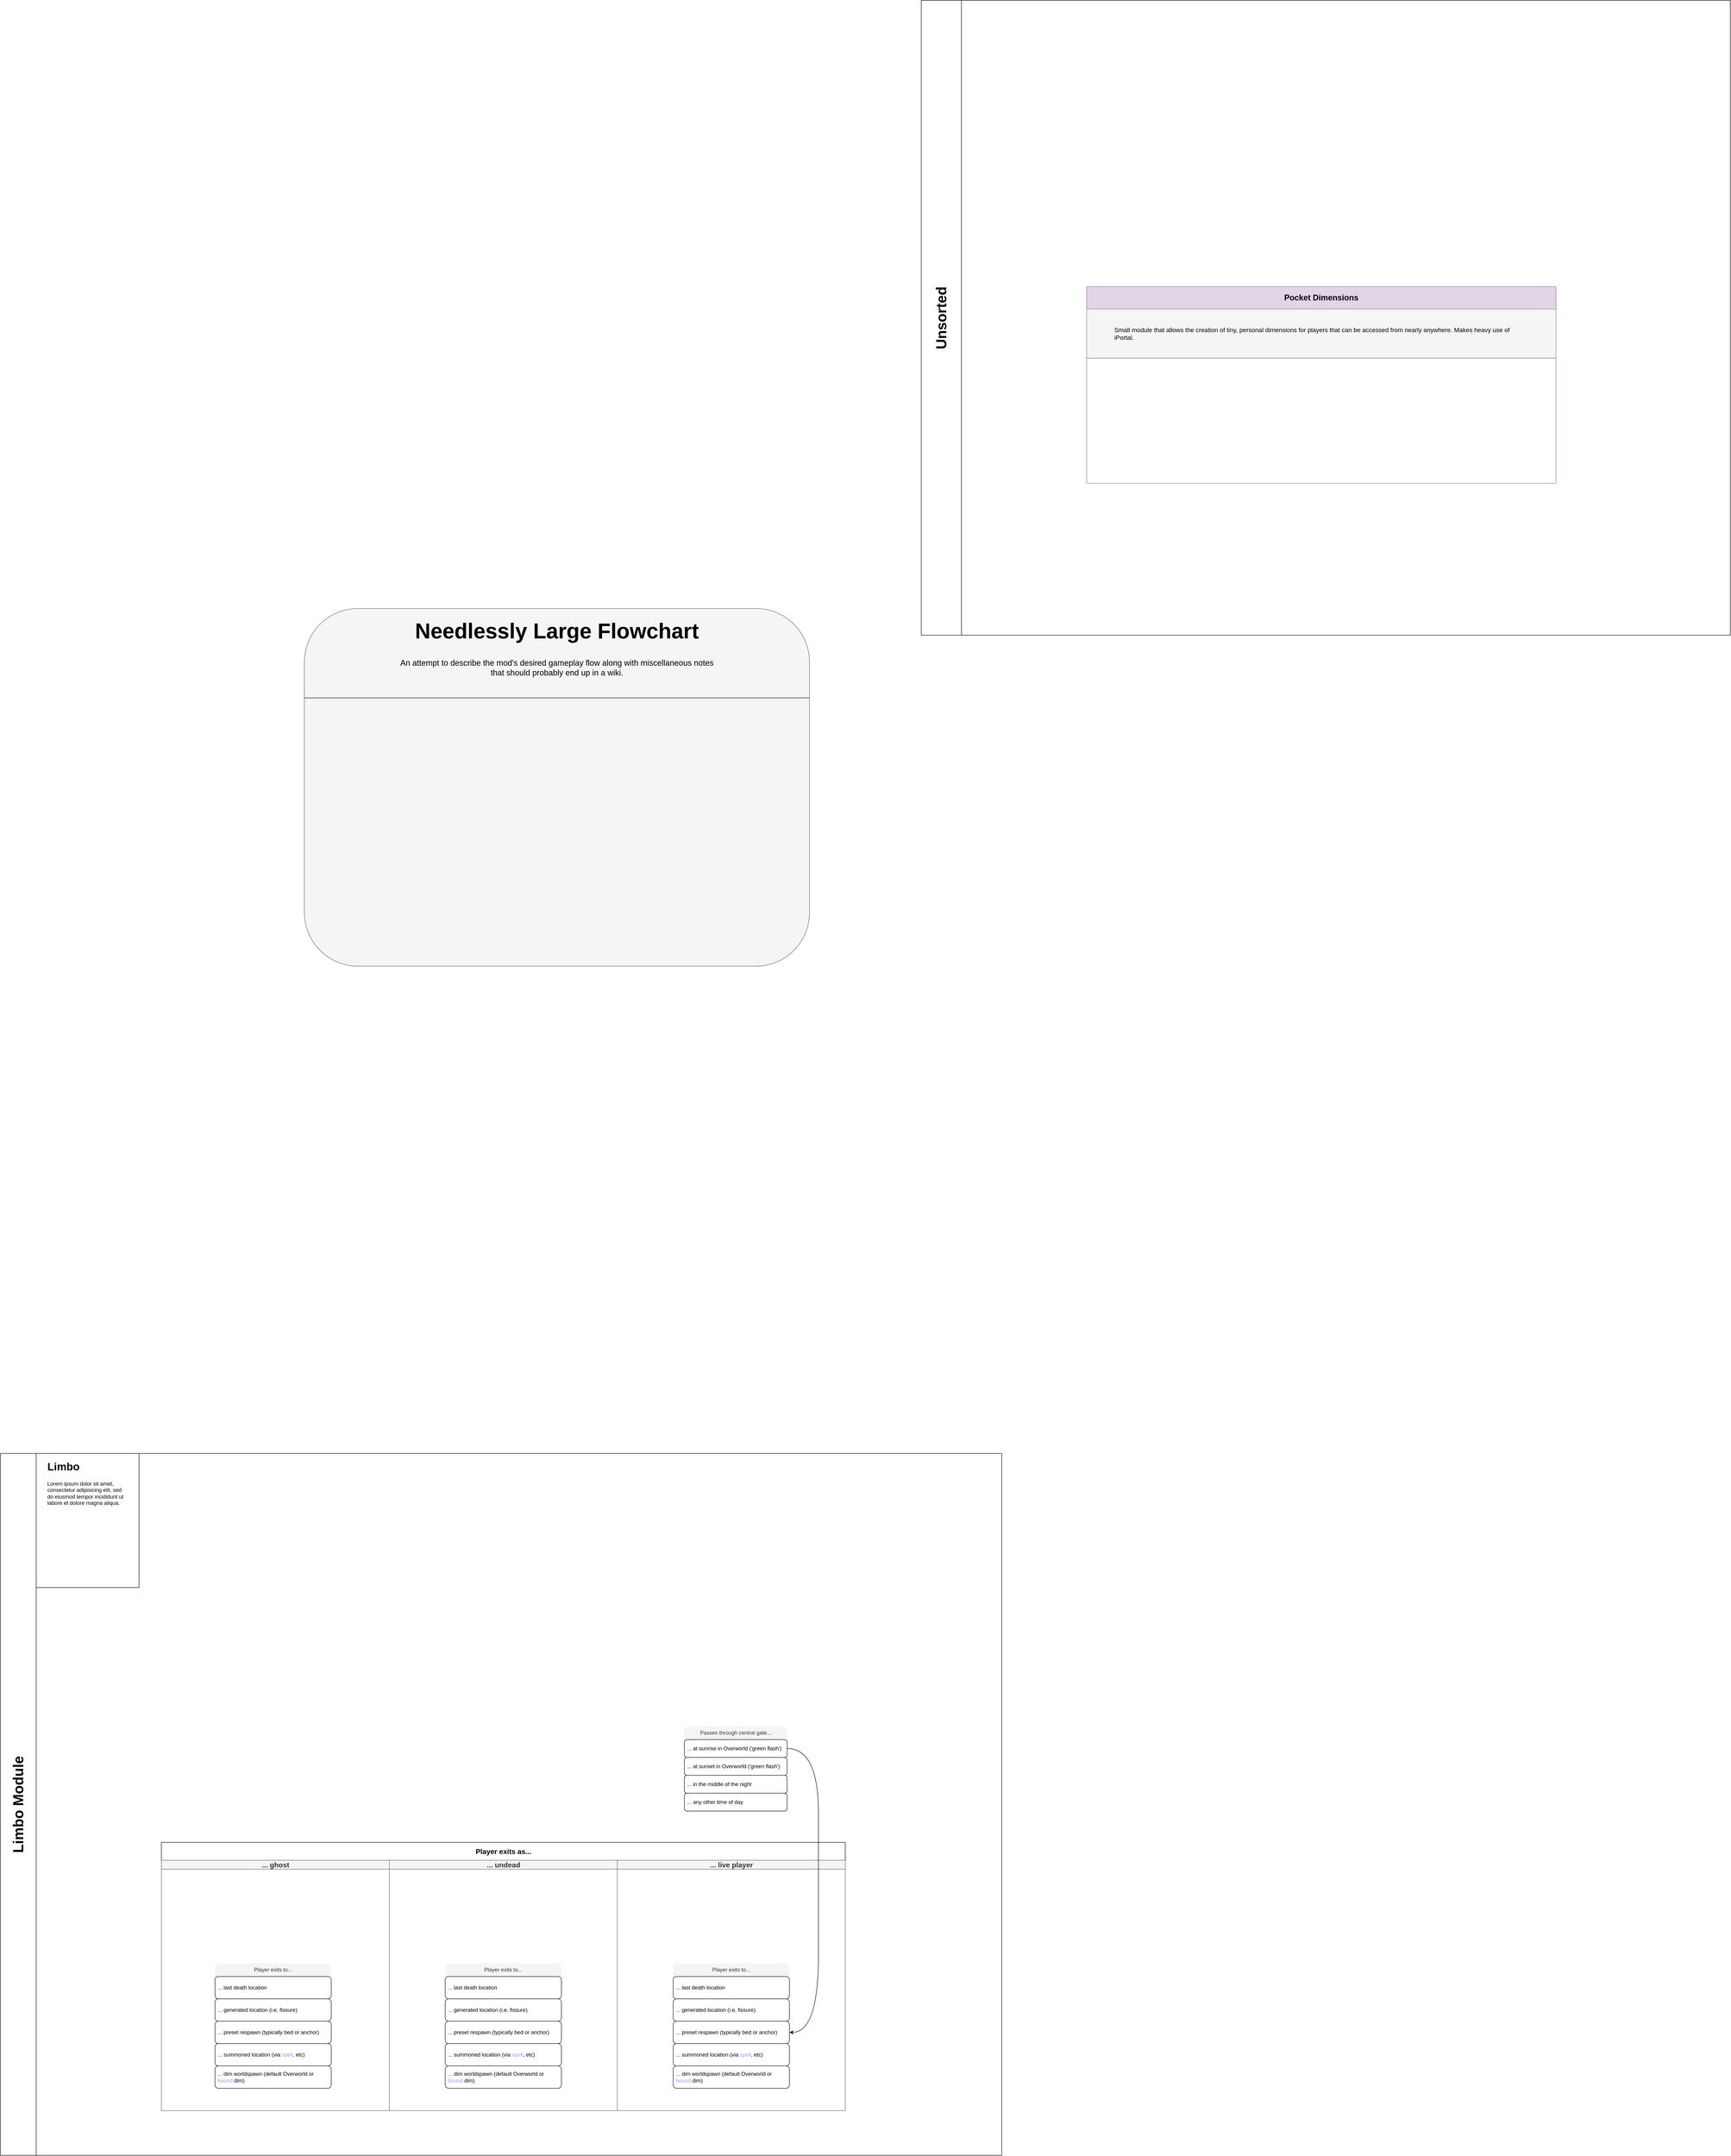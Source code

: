 <mxfile version="24.0.2" type="github">
  <diagram name="Page-1" id="ru8x-6SEYgcmRr3bDYl3">
    <mxGraphModel dx="3903" dy="7333" grid="1" gridSize="10" guides="1" tooltips="1" connect="1" arrows="1" fold="1" page="1" pageScale="1" pageWidth="850" pageHeight="1100" math="0" shadow="0">
      <root>
        <mxCell id="0" />
        <mxCell id="1" parent="0" />
        <mxCell id="hJwXs7jUDwG8n3oh1j8G-1" value="&lt;div style=&quot;font-size: 32px;&quot;&gt;Limbo Module&lt;/div&gt;" style="swimlane;horizontal=0;whiteSpace=wrap;html=1;startSize=80;" vertex="1" parent="1">
          <mxGeometry x="-720" y="-1760" width="2240" height="1570" as="geometry" />
        </mxCell>
        <mxCell id="r1Zy6kbpca9WmV-mYbv3-1" value="&lt;div style=&quot;font-size: 13px;&quot;&gt;&lt;font style=&quot;font-size: 16px;&quot;&gt;Player exits as...&lt;/font&gt;&lt;/div&gt;" style="swimlane;childLayout=stackLayout;resizeParent=1;resizeParentMax=0;startSize=40;html=1;" parent="hJwXs7jUDwG8n3oh1j8G-1" vertex="1">
          <mxGeometry x="360" y="870" width="1530" height="600" as="geometry" />
        </mxCell>
        <mxCell id="r1Zy6kbpca9WmV-mYbv3-2" value="&lt;div style=&quot;font-size: 13px;&quot;&gt;&lt;font style=&quot;font-size: 16px;&quot;&gt;... ghost&lt;/font&gt;&lt;/div&gt;" style="swimlane;startSize=20;html=1;fillColor=#f5f5f5;fontColor=#333333;strokeColor=#666666;" parent="r1Zy6kbpca9WmV-mYbv3-1" vertex="1">
          <mxGeometry y="40" width="510" height="560" as="geometry" />
        </mxCell>
        <mxCell id="r1Zy6kbpca9WmV-mYbv3-15" value="&lt;div&gt;Player exits to...&lt;/div&gt;" style="swimlane;fontStyle=0;childLayout=stackLayout;horizontal=1;startSize=30;horizontalStack=0;resizeParent=1;resizeParentMax=0;resizeLast=0;collapsible=1;marginBottom=0;whiteSpace=wrap;html=1;rounded=1;glass=0;strokeColor=none;fillColor=#f5f5f5;fontColor=#333333;" parent="r1Zy6kbpca9WmV-mYbv3-2" vertex="1">
          <mxGeometry x="120" y="230" width="260" height="280" as="geometry">
            <mxRectangle x="580" y="230" width="110" height="30" as="alternateBounds" />
          </mxGeometry>
        </mxCell>
        <mxCell id="r1Zy6kbpca9WmV-mYbv3-16" value="... last death location" style="text;align=left;verticalAlign=middle;spacingLeft=4;spacingRight=4;overflow=hidden;points=[[0,0.5],[1,0.5]];portConstraint=eastwest;rotatable=0;whiteSpace=wrap;html=1;rounded=1;comic=0;strokeColor=default;imageWidth=24;imageAspect=1;" parent="r1Zy6kbpca9WmV-mYbv3-15" vertex="1">
          <mxGeometry y="30" width="260" height="50" as="geometry" />
        </mxCell>
        <mxCell id="r1Zy6kbpca9WmV-mYbv3-17" value="&lt;div&gt;... generated location (i.e, fissure)&lt;br&gt;&lt;/div&gt;" style="text;strokeColor=default;fillColor=none;align=left;verticalAlign=middle;spacingLeft=4;spacingRight=4;overflow=hidden;points=[[0,0.5],[1,0.5]];portConstraint=eastwest;rotatable=0;whiteSpace=wrap;html=1;rounded=1;" parent="r1Zy6kbpca9WmV-mYbv3-15" vertex="1">
          <mxGeometry y="80" width="260" height="50" as="geometry" />
        </mxCell>
        <mxCell id="r1Zy6kbpca9WmV-mYbv3-18" value="&lt;div style=&quot;&quot;&gt;... preset respawn &lt;font style=&quot;font-size: 12px;&quot;&gt;(typically bed or anchor)&lt;/font&gt;&lt;/div&gt;" style="text;strokeColor=default;fillColor=none;align=left;verticalAlign=middle;spacingLeft=4;spacingRight=4;overflow=hidden;points=[[0,0.5],[1,0.5]];portConstraint=eastwest;rotatable=0;whiteSpace=wrap;html=1;rounded=1;" parent="r1Zy6kbpca9WmV-mYbv3-15" vertex="1">
          <mxGeometry y="130" width="260" height="50" as="geometry" />
        </mxCell>
        <mxCell id="r1Zy6kbpca9WmV-mYbv3-19" value="&lt;div&gt;... summoned location (via &lt;font color=&quot;#9999ff&quot;&gt;spell&lt;/font&gt;, etc)&lt;br&gt;&lt;/div&gt;" style="text;strokeColor=default;fillColor=none;align=left;verticalAlign=middle;spacingLeft=4;spacingRight=4;overflow=hidden;points=[[0,0.5],[1,0.5]];portConstraint=eastwest;rotatable=0;whiteSpace=wrap;html=1;rounded=1;" parent="r1Zy6kbpca9WmV-mYbv3-15" vertex="1">
          <mxGeometry y="180" width="260" height="50" as="geometry" />
        </mxCell>
        <mxCell id="r1Zy6kbpca9WmV-mYbv3-20" value="&lt;div&gt;... dim worldspawn (default Overworld or &lt;font color=&quot;#9999ff&quot;&gt;bound &lt;/font&gt;dim)&lt;/div&gt;" style="text;strokeColor=default;fillColor=none;align=left;verticalAlign=middle;spacingLeft=4;spacingRight=4;overflow=hidden;points=[[0,0.5],[1,0.5]];portConstraint=eastwest;rotatable=0;whiteSpace=wrap;html=1;rounded=1;" parent="r1Zy6kbpca9WmV-mYbv3-15" vertex="1">
          <mxGeometry y="230" width="260" height="50" as="geometry" />
        </mxCell>
        <mxCell id="r1Zy6kbpca9WmV-mYbv3-3" value="&lt;div style=&quot;font-size: 13px;&quot;&gt;&lt;font style=&quot;font-size: 16px;&quot;&gt;... undead&lt;/font&gt;&lt;/div&gt;" style="swimlane;startSize=20;html=1;fillColor=#f5f5f5;fontColor=#333333;strokeColor=#666666;" parent="r1Zy6kbpca9WmV-mYbv3-1" vertex="1">
          <mxGeometry x="510" y="40" width="510" height="560" as="geometry" />
        </mxCell>
        <mxCell id="r1Zy6kbpca9WmV-mYbv3-21" value="&lt;div&gt;Player exits to...&lt;/div&gt;" style="swimlane;fontStyle=0;childLayout=stackLayout;horizontal=1;startSize=30;horizontalStack=0;resizeParent=1;resizeParentMax=0;resizeLast=0;collapsible=1;marginBottom=0;whiteSpace=wrap;html=1;rounded=1;glass=0;strokeColor=none;fillColor=#f5f5f5;fontColor=#333333;" parent="r1Zy6kbpca9WmV-mYbv3-3" vertex="1">
          <mxGeometry x="125" y="230" width="260" height="280" as="geometry">
            <mxRectangle x="580" y="230" width="110" height="30" as="alternateBounds" />
          </mxGeometry>
        </mxCell>
        <mxCell id="r1Zy6kbpca9WmV-mYbv3-22" value="... last death location" style="text;align=left;verticalAlign=middle;spacingLeft=4;spacingRight=4;overflow=hidden;points=[[0,0.5],[1,0.5]];portConstraint=eastwest;rotatable=0;whiteSpace=wrap;html=1;rounded=1;comic=0;strokeColor=default;imageWidth=24;imageAspect=1;" parent="r1Zy6kbpca9WmV-mYbv3-21" vertex="1">
          <mxGeometry y="30" width="260" height="50" as="geometry" />
        </mxCell>
        <mxCell id="r1Zy6kbpca9WmV-mYbv3-23" value="&lt;div&gt;... generated location (i.e, fissure)&lt;br&gt;&lt;/div&gt;" style="text;strokeColor=default;fillColor=none;align=left;verticalAlign=middle;spacingLeft=4;spacingRight=4;overflow=hidden;points=[[0,0.5],[1,0.5]];portConstraint=eastwest;rotatable=0;whiteSpace=wrap;html=1;rounded=1;" parent="r1Zy6kbpca9WmV-mYbv3-21" vertex="1">
          <mxGeometry y="80" width="260" height="50" as="geometry" />
        </mxCell>
        <mxCell id="r1Zy6kbpca9WmV-mYbv3-24" value="&lt;div style=&quot;&quot;&gt;... preset respawn &lt;font style=&quot;font-size: 12px;&quot;&gt;(typically bed or anchor)&lt;/font&gt;&lt;/div&gt;" style="text;strokeColor=default;fillColor=none;align=left;verticalAlign=middle;spacingLeft=4;spacingRight=4;overflow=hidden;points=[[0,0.5],[1,0.5]];portConstraint=eastwest;rotatable=0;whiteSpace=wrap;html=1;rounded=1;" parent="r1Zy6kbpca9WmV-mYbv3-21" vertex="1">
          <mxGeometry y="130" width="260" height="50" as="geometry" />
        </mxCell>
        <mxCell id="r1Zy6kbpca9WmV-mYbv3-25" value="&lt;div&gt;... summoned location (via &lt;font color=&quot;#9999ff&quot;&gt;spell&lt;/font&gt;, etc)&lt;br&gt;&lt;/div&gt;" style="text;strokeColor=default;fillColor=none;align=left;verticalAlign=middle;spacingLeft=4;spacingRight=4;overflow=hidden;points=[[0,0.5],[1,0.5]];portConstraint=eastwest;rotatable=0;whiteSpace=wrap;html=1;rounded=1;" parent="r1Zy6kbpca9WmV-mYbv3-21" vertex="1">
          <mxGeometry y="180" width="260" height="50" as="geometry" />
        </mxCell>
        <mxCell id="r1Zy6kbpca9WmV-mYbv3-26" value="&lt;div&gt;... dim worldspawn (default Overworld or &lt;font color=&quot;#9999ff&quot;&gt;bound &lt;/font&gt;dim)&lt;/div&gt;" style="text;strokeColor=default;fillColor=none;align=left;verticalAlign=middle;spacingLeft=4;spacingRight=4;overflow=hidden;points=[[0,0.5],[1,0.5]];portConstraint=eastwest;rotatable=0;whiteSpace=wrap;html=1;rounded=1;" parent="r1Zy6kbpca9WmV-mYbv3-21" vertex="1">
          <mxGeometry y="230" width="260" height="50" as="geometry" />
        </mxCell>
        <mxCell id="r1Zy6kbpca9WmV-mYbv3-4" value="&lt;div style=&quot;font-size: 13px;&quot;&gt;&lt;font style=&quot;font-size: 16px;&quot;&gt;... live player&lt;/font&gt;&lt;/div&gt;" style="swimlane;startSize=20;html=1;fillColor=#f5f5f5;fontColor=#333333;strokeColor=#666666;" parent="r1Zy6kbpca9WmV-mYbv3-1" vertex="1">
          <mxGeometry x="1020" y="40" width="510" height="560" as="geometry" />
        </mxCell>
        <mxCell id="r1Zy6kbpca9WmV-mYbv3-27" value="&lt;div&gt;Player exits to...&lt;/div&gt;" style="swimlane;fontStyle=0;childLayout=stackLayout;horizontal=1;startSize=30;horizontalStack=0;resizeParent=1;resizeParentMax=0;resizeLast=0;collapsible=1;marginBottom=0;whiteSpace=wrap;html=1;rounded=1;glass=0;strokeColor=none;fillColor=#f5f5f5;fontColor=#333333;" parent="r1Zy6kbpca9WmV-mYbv3-4" vertex="1">
          <mxGeometry x="125" y="230" width="260" height="280" as="geometry">
            <mxRectangle x="580" y="230" width="110" height="30" as="alternateBounds" />
          </mxGeometry>
        </mxCell>
        <mxCell id="r1Zy6kbpca9WmV-mYbv3-28" value="... last death location" style="text;align=left;verticalAlign=middle;spacingLeft=4;spacingRight=4;overflow=hidden;points=[[0,0.5],[1,0.5]];portConstraint=eastwest;rotatable=0;whiteSpace=wrap;html=1;rounded=1;comic=0;strokeColor=default;imageWidth=24;imageAspect=1;" parent="r1Zy6kbpca9WmV-mYbv3-27" vertex="1">
          <mxGeometry y="30" width="260" height="50" as="geometry" />
        </mxCell>
        <mxCell id="r1Zy6kbpca9WmV-mYbv3-29" value="&lt;div&gt;... generated location (i.e, fissure)&lt;br&gt;&lt;/div&gt;" style="text;strokeColor=default;fillColor=none;align=left;verticalAlign=middle;spacingLeft=4;spacingRight=4;overflow=hidden;points=[[0,0.5],[1,0.5]];portConstraint=eastwest;rotatable=0;whiteSpace=wrap;html=1;rounded=1;" parent="r1Zy6kbpca9WmV-mYbv3-27" vertex="1">
          <mxGeometry y="80" width="260" height="50" as="geometry" />
        </mxCell>
        <mxCell id="r1Zy6kbpca9WmV-mYbv3-30" value="&lt;div style=&quot;&quot;&gt;... preset respawn &lt;font style=&quot;font-size: 12px;&quot;&gt;(typically bed or anchor)&lt;/font&gt;&lt;/div&gt;" style="text;strokeColor=default;fillColor=none;align=left;verticalAlign=middle;spacingLeft=4;spacingRight=4;overflow=hidden;points=[[0,0.5],[1,0.5]];portConstraint=eastwest;rotatable=0;whiteSpace=wrap;html=1;rounded=1;" parent="r1Zy6kbpca9WmV-mYbv3-27" vertex="1">
          <mxGeometry y="130" width="260" height="50" as="geometry" />
        </mxCell>
        <mxCell id="r1Zy6kbpca9WmV-mYbv3-31" value="&lt;div&gt;... summoned location (via &lt;font color=&quot;#9999ff&quot;&gt;spell&lt;/font&gt;, etc)&lt;br&gt;&lt;/div&gt;" style="text;strokeColor=default;fillColor=none;align=left;verticalAlign=middle;spacingLeft=4;spacingRight=4;overflow=hidden;points=[[0,0.5],[1,0.5]];portConstraint=eastwest;rotatable=0;whiteSpace=wrap;html=1;rounded=1;" parent="r1Zy6kbpca9WmV-mYbv3-27" vertex="1">
          <mxGeometry y="180" width="260" height="50" as="geometry" />
        </mxCell>
        <mxCell id="r1Zy6kbpca9WmV-mYbv3-32" value="&lt;div&gt;... dim worldspawn (default Overworld or &lt;font color=&quot;#9999ff&quot;&gt;bound &lt;/font&gt;dim)&lt;/div&gt;" style="text;strokeColor=default;fillColor=none;align=left;verticalAlign=middle;spacingLeft=4;spacingRight=4;overflow=hidden;points=[[0,0.5],[1,0.5]];portConstraint=eastwest;rotatable=0;whiteSpace=wrap;html=1;rounded=1;" parent="r1Zy6kbpca9WmV-mYbv3-27" vertex="1">
          <mxGeometry y="230" width="260" height="50" as="geometry" />
        </mxCell>
        <mxCell id="r1Zy6kbpca9WmV-mYbv3-40" value="Passes through central gate..." style="swimlane;fontStyle=0;childLayout=stackLayout;horizontal=1;startSize=30;horizontalStack=0;resizeParent=1;resizeParentMax=0;resizeLast=0;collapsible=1;marginBottom=0;whiteSpace=wrap;html=1;rounded=1;strokeColor=none;fillColor=#f5f5f5;fontColor=#333333;" parent="hJwXs7jUDwG8n3oh1j8G-1" vertex="1">
          <mxGeometry x="1530" y="610" width="230" height="190" as="geometry" />
        </mxCell>
        <mxCell id="NXboeLwOr5gCQjajVLQA-1" value="&lt;div&gt;... at sunrise in Overworld (&#39;green flash&#39;)&lt;/div&gt;" style="text;strokeColor=default;fillColor=none;align=left;verticalAlign=middle;spacingLeft=4;spacingRight=4;overflow=hidden;points=[[0,0.5],[1,0.5]];portConstraint=eastwest;rotatable=0;whiteSpace=wrap;html=1;rounded=1;" parent="r1Zy6kbpca9WmV-mYbv3-40" vertex="1">
          <mxGeometry y="30" width="230" height="40" as="geometry" />
        </mxCell>
        <mxCell id="r1Zy6kbpca9WmV-mYbv3-41" value="... at sunset in Overworld (&#39;green flash&#39;)" style="text;strokeColor=default;fillColor=none;align=left;verticalAlign=middle;spacingLeft=4;spacingRight=4;overflow=hidden;points=[[0,0.5],[1,0.5]];portConstraint=eastwest;rotatable=0;whiteSpace=wrap;html=1;rounded=1;" parent="r1Zy6kbpca9WmV-mYbv3-40" vertex="1">
          <mxGeometry y="70" width="230" height="40" as="geometry" />
        </mxCell>
        <mxCell id="r1Zy6kbpca9WmV-mYbv3-43" value="... in the middle of the night" style="text;strokeColor=default;fillColor=none;align=left;verticalAlign=middle;spacingLeft=4;spacingRight=4;overflow=hidden;points=[[0,0.5],[1,0.5]];portConstraint=eastwest;rotatable=0;whiteSpace=wrap;html=1;rounded=1;" parent="r1Zy6kbpca9WmV-mYbv3-40" vertex="1">
          <mxGeometry y="110" width="230" height="40" as="geometry" />
        </mxCell>
        <mxCell id="r1Zy6kbpca9WmV-mYbv3-42" value="... any other time of day" style="text;strokeColor=default;fillColor=none;align=left;verticalAlign=middle;spacingLeft=4;spacingRight=4;overflow=hidden;points=[[0,0.5],[1,0.5]];portConstraint=eastwest;rotatable=0;whiteSpace=wrap;html=1;rounded=1;" parent="r1Zy6kbpca9WmV-mYbv3-40" vertex="1">
          <mxGeometry y="150" width="230" height="40" as="geometry" />
        </mxCell>
        <mxCell id="NXboeLwOr5gCQjajVLQA-3" value="" style="curved=1;endArrow=classic;html=1;rounded=0;exitX=1;exitY=0.5;exitDx=0;exitDy=0;entryX=1;entryY=0.5;entryDx=0;entryDy=0;" parent="hJwXs7jUDwG8n3oh1j8G-1" source="NXboeLwOr5gCQjajVLQA-1" target="r1Zy6kbpca9WmV-mYbv3-30" edge="1">
          <mxGeometry width="50" height="50" relative="1" as="geometry">
            <mxPoint x="1850" y="670" as="sourcePoint" />
            <mxPoint x="1800" y="720" as="targetPoint" />
            <Array as="points">
              <mxPoint x="1830" y="660" />
              <mxPoint x="1830" y="950" />
              <mxPoint x="1830" y="1295" />
            </Array>
          </mxGeometry>
        </mxCell>
        <mxCell id="hJwXs7jUDwG8n3oh1j8G-4" value="" style="swimlane;startSize=0;fillStyle=auto;metaEdit=1" vertex="1" parent="hJwXs7jUDwG8n3oh1j8G-1">
          <mxGeometry x="80" width="230" height="300" as="geometry">
            <mxRectangle x="80" width="50" height="40" as="alternateBounds" />
          </mxGeometry>
        </mxCell>
        <mxCell id="hJwXs7jUDwG8n3oh1j8G-5" value="&lt;h1&gt;Limbo&lt;br&gt;&lt;/h1&gt;&lt;p&gt;Lorem ipsum dolor sit amet, consectetur adipisicing elit, sed do eiusmod tempor incididunt ut labore et dolore magna aliqua.&lt;/p&gt;" style="text;html=1;spacing=5;spacingTop=-20;whiteSpace=wrap;overflow=hidden;rounded=0;fillColor=none;fillStyle=auto;" vertex="1" parent="hJwXs7jUDwG8n3oh1j8G-4">
          <mxGeometry x="20" y="10" width="190" height="280" as="geometry" />
        </mxCell>
        <mxCell id="hJwXs7jUDwG8n3oh1j8G-14" value="" style="rounded=1;whiteSpace=wrap;html=1;container=0;fillColor=#f5f5f5;strokeColor=#666666;fontColor=#333333;" vertex="1" parent="1">
          <mxGeometry x="-40" y="-3650" width="1130" height="800" as="geometry" />
        </mxCell>
        <mxCell id="hJwXs7jUDwG8n3oh1j8G-7" value="&lt;h1 style=&quot;font-size: 48px;&quot; align=&quot;center&quot;&gt;Needlessly Large Flowchart&lt;br&gt;&lt;/h1&gt;&lt;p style=&quot;font-size: 18px;&quot; align=&quot;center&quot;&gt;An attempt to describe the mod&#39;s desired gameplay flow along with miscellaneous notes that should probably end up in a wiki.&lt;br&gt;&lt;/p&gt;" style="text;html=1;spacing=5;spacingTop=-20;whiteSpace=wrap;overflow=hidden;rounded=0;align=center;fillColor=none;" vertex="1" parent="1">
          <mxGeometry x="170" y="-3650" width="710" height="190" as="geometry" />
        </mxCell>
        <mxCell id="hJwXs7jUDwG8n3oh1j8G-16" value="" style="endArrow=none;html=1;rounded=0;exitX=0;exitY=0.25;exitDx=0;exitDy=0;entryX=1;entryY=0.25;entryDx=0;entryDy=0;" edge="1" parent="1" source="hJwXs7jUDwG8n3oh1j8G-14" target="hJwXs7jUDwG8n3oh1j8G-14">
          <mxGeometry width="50" height="50" relative="1" as="geometry">
            <mxPoint x="520" y="-3120" as="sourcePoint" />
            <mxPoint x="570" y="-3170" as="targetPoint" />
          </mxGeometry>
        </mxCell>
        <mxCell id="hJwXs7jUDwG8n3oh1j8G-17" value="&lt;font style=&quot;font-size: 32px;&quot;&gt;Unsorted&lt;/font&gt;" style="swimlane;horizontal=0;whiteSpace=wrap;html=1;startSize=90;" vertex="1" parent="1">
          <mxGeometry x="1340" y="-5010" width="1810" height="1420" as="geometry" />
        </mxCell>
        <mxCell id="hJwXs7jUDwG8n3oh1j8G-19" value="" style="rounded=0;whiteSpace=wrap;html=1;fillColor=#f5f5f5;fontColor=#333333;strokeColor=#666666;container=1;" vertex="1" parent="hJwXs7jUDwG8n3oh1j8G-17">
          <mxGeometry x="370" y="690" width="1050" height="110" as="geometry" />
        </mxCell>
        <mxCell id="hJwXs7jUDwG8n3oh1j8G-18" value="&lt;div style=&quot;font-size: 18px;&quot;&gt;&lt;font style=&quot;font-size: 18px;&quot;&gt;Pocket Dimensions&lt;/font&gt;&lt;/div&gt;" style="swimlane;whiteSpace=wrap;html=1;startSize=50;fillColor=#e1d5e7;strokeColor=#9673a6;" vertex="1" parent="1">
          <mxGeometry x="1710" y="-4370" width="1050" height="440" as="geometry" />
        </mxCell>
        <mxCell id="hJwXs7jUDwG8n3oh1j8G-20" value="&lt;blockquote&gt;&lt;div align=&quot;left&quot;&gt;&lt;font style=&quot;font-size: 14px;&quot;&gt;Small module that allows the creation of tiny, personal dimensions for players that can be accessed from nearly anywhere. Makes heavy use of iPortal.&lt;br&gt;&lt;/font&gt;&lt;/div&gt;&lt;/blockquote&gt;" style="text;html=1;align=left;verticalAlign=middle;whiteSpace=wrap;rounded=0;" vertex="1" parent="1">
          <mxGeometry x="1730" y="-4320" width="1010" height="110" as="geometry" />
        </mxCell>
      </root>
    </mxGraphModel>
  </diagram>
</mxfile>
